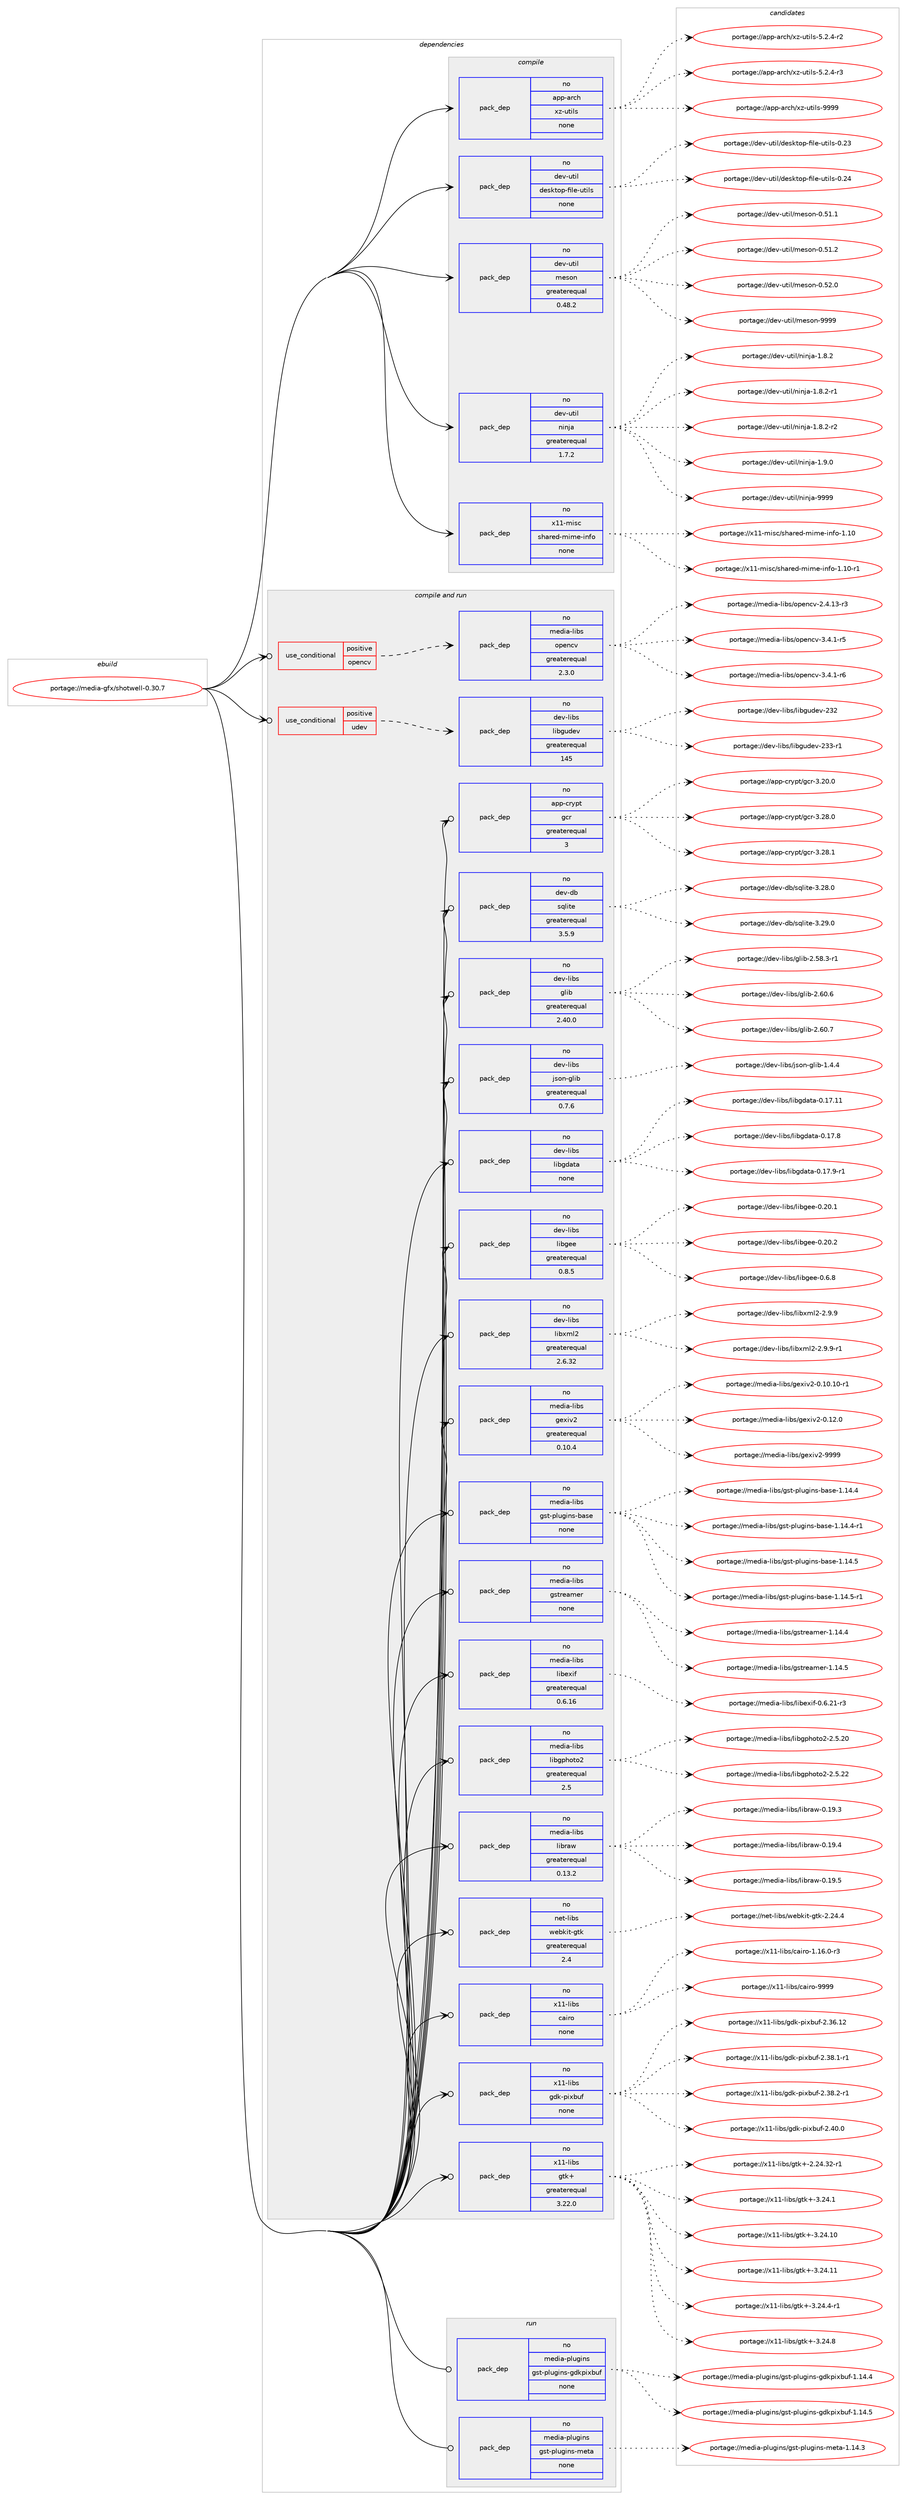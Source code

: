 digraph prolog {

# *************
# Graph options
# *************

newrank=true;
concentrate=true;
compound=true;
graph [rankdir=LR,fontname=Helvetica,fontsize=10,ranksep=1.5];#, ranksep=2.5, nodesep=0.2];
edge  [arrowhead=vee];
node  [fontname=Helvetica,fontsize=10];

# **********
# The ebuild
# **********

subgraph cluster_leftcol {
color=gray;
rank=same;
label=<<i>ebuild</i>>;
id [label="portage://media-gfx/shotwell-0.30.7", color=red, width=4, href="../media-gfx/shotwell-0.30.7.svg"];
}

# ****************
# The dependencies
# ****************

subgraph cluster_midcol {
color=gray;
label=<<i>dependencies</i>>;
subgraph cluster_compile {
fillcolor="#eeeeee";
style=filled;
label=<<i>compile</i>>;
subgraph pack232296 {
dependency316372 [label=<<TABLE BORDER="0" CELLBORDER="1" CELLSPACING="0" CELLPADDING="4" WIDTH="220"><TR><TD ROWSPAN="6" CELLPADDING="30">pack_dep</TD></TR><TR><TD WIDTH="110">no</TD></TR><TR><TD>app-arch</TD></TR><TR><TD>xz-utils</TD></TR><TR><TD>none</TD></TR><TR><TD></TD></TR></TABLE>>, shape=none, color=blue];
}
id:e -> dependency316372:w [weight=20,style="solid",arrowhead="vee"];
subgraph pack232297 {
dependency316373 [label=<<TABLE BORDER="0" CELLBORDER="1" CELLSPACING="0" CELLPADDING="4" WIDTH="220"><TR><TD ROWSPAN="6" CELLPADDING="30">pack_dep</TD></TR><TR><TD WIDTH="110">no</TD></TR><TR><TD>dev-util</TD></TR><TR><TD>desktop-file-utils</TD></TR><TR><TD>none</TD></TR><TR><TD></TD></TR></TABLE>>, shape=none, color=blue];
}
id:e -> dependency316373:w [weight=20,style="solid",arrowhead="vee"];
subgraph pack232298 {
dependency316374 [label=<<TABLE BORDER="0" CELLBORDER="1" CELLSPACING="0" CELLPADDING="4" WIDTH="220"><TR><TD ROWSPAN="6" CELLPADDING="30">pack_dep</TD></TR><TR><TD WIDTH="110">no</TD></TR><TR><TD>dev-util</TD></TR><TR><TD>meson</TD></TR><TR><TD>greaterequal</TD></TR><TR><TD>0.48.2</TD></TR></TABLE>>, shape=none, color=blue];
}
id:e -> dependency316374:w [weight=20,style="solid",arrowhead="vee"];
subgraph pack232299 {
dependency316375 [label=<<TABLE BORDER="0" CELLBORDER="1" CELLSPACING="0" CELLPADDING="4" WIDTH="220"><TR><TD ROWSPAN="6" CELLPADDING="30">pack_dep</TD></TR><TR><TD WIDTH="110">no</TD></TR><TR><TD>dev-util</TD></TR><TR><TD>ninja</TD></TR><TR><TD>greaterequal</TD></TR><TR><TD>1.7.2</TD></TR></TABLE>>, shape=none, color=blue];
}
id:e -> dependency316375:w [weight=20,style="solid",arrowhead="vee"];
subgraph pack232300 {
dependency316376 [label=<<TABLE BORDER="0" CELLBORDER="1" CELLSPACING="0" CELLPADDING="4" WIDTH="220"><TR><TD ROWSPAN="6" CELLPADDING="30">pack_dep</TD></TR><TR><TD WIDTH="110">no</TD></TR><TR><TD>x11-misc</TD></TR><TR><TD>shared-mime-info</TD></TR><TR><TD>none</TD></TR><TR><TD></TD></TR></TABLE>>, shape=none, color=blue];
}
id:e -> dependency316376:w [weight=20,style="solid",arrowhead="vee"];
}
subgraph cluster_compileandrun {
fillcolor="#eeeeee";
style=filled;
label=<<i>compile and run</i>>;
subgraph cond78980 {
dependency316377 [label=<<TABLE BORDER="0" CELLBORDER="1" CELLSPACING="0" CELLPADDING="4"><TR><TD ROWSPAN="3" CELLPADDING="10">use_conditional</TD></TR><TR><TD>positive</TD></TR><TR><TD>opencv</TD></TR></TABLE>>, shape=none, color=red];
subgraph pack232301 {
dependency316378 [label=<<TABLE BORDER="0" CELLBORDER="1" CELLSPACING="0" CELLPADDING="4" WIDTH="220"><TR><TD ROWSPAN="6" CELLPADDING="30">pack_dep</TD></TR><TR><TD WIDTH="110">no</TD></TR><TR><TD>media-libs</TD></TR><TR><TD>opencv</TD></TR><TR><TD>greaterequal</TD></TR><TR><TD>2.3.0</TD></TR></TABLE>>, shape=none, color=blue];
}
dependency316377:e -> dependency316378:w [weight=20,style="dashed",arrowhead="vee"];
}
id:e -> dependency316377:w [weight=20,style="solid",arrowhead="odotvee"];
subgraph cond78981 {
dependency316379 [label=<<TABLE BORDER="0" CELLBORDER="1" CELLSPACING="0" CELLPADDING="4"><TR><TD ROWSPAN="3" CELLPADDING="10">use_conditional</TD></TR><TR><TD>positive</TD></TR><TR><TD>udev</TD></TR></TABLE>>, shape=none, color=red];
subgraph pack232302 {
dependency316380 [label=<<TABLE BORDER="0" CELLBORDER="1" CELLSPACING="0" CELLPADDING="4" WIDTH="220"><TR><TD ROWSPAN="6" CELLPADDING="30">pack_dep</TD></TR><TR><TD WIDTH="110">no</TD></TR><TR><TD>dev-libs</TD></TR><TR><TD>libgudev</TD></TR><TR><TD>greaterequal</TD></TR><TR><TD>145</TD></TR></TABLE>>, shape=none, color=blue];
}
dependency316379:e -> dependency316380:w [weight=20,style="dashed",arrowhead="vee"];
}
id:e -> dependency316379:w [weight=20,style="solid",arrowhead="odotvee"];
subgraph pack232303 {
dependency316381 [label=<<TABLE BORDER="0" CELLBORDER="1" CELLSPACING="0" CELLPADDING="4" WIDTH="220"><TR><TD ROWSPAN="6" CELLPADDING="30">pack_dep</TD></TR><TR><TD WIDTH="110">no</TD></TR><TR><TD>app-crypt</TD></TR><TR><TD>gcr</TD></TR><TR><TD>greaterequal</TD></TR><TR><TD>3</TD></TR></TABLE>>, shape=none, color=blue];
}
id:e -> dependency316381:w [weight=20,style="solid",arrowhead="odotvee"];
subgraph pack232304 {
dependency316382 [label=<<TABLE BORDER="0" CELLBORDER="1" CELLSPACING="0" CELLPADDING="4" WIDTH="220"><TR><TD ROWSPAN="6" CELLPADDING="30">pack_dep</TD></TR><TR><TD WIDTH="110">no</TD></TR><TR><TD>dev-db</TD></TR><TR><TD>sqlite</TD></TR><TR><TD>greaterequal</TD></TR><TR><TD>3.5.9</TD></TR></TABLE>>, shape=none, color=blue];
}
id:e -> dependency316382:w [weight=20,style="solid",arrowhead="odotvee"];
subgraph pack232305 {
dependency316383 [label=<<TABLE BORDER="0" CELLBORDER="1" CELLSPACING="0" CELLPADDING="4" WIDTH="220"><TR><TD ROWSPAN="6" CELLPADDING="30">pack_dep</TD></TR><TR><TD WIDTH="110">no</TD></TR><TR><TD>dev-libs</TD></TR><TR><TD>glib</TD></TR><TR><TD>greaterequal</TD></TR><TR><TD>2.40.0</TD></TR></TABLE>>, shape=none, color=blue];
}
id:e -> dependency316383:w [weight=20,style="solid",arrowhead="odotvee"];
subgraph pack232306 {
dependency316384 [label=<<TABLE BORDER="0" CELLBORDER="1" CELLSPACING="0" CELLPADDING="4" WIDTH="220"><TR><TD ROWSPAN="6" CELLPADDING="30">pack_dep</TD></TR><TR><TD WIDTH="110">no</TD></TR><TR><TD>dev-libs</TD></TR><TR><TD>json-glib</TD></TR><TR><TD>greaterequal</TD></TR><TR><TD>0.7.6</TD></TR></TABLE>>, shape=none, color=blue];
}
id:e -> dependency316384:w [weight=20,style="solid",arrowhead="odotvee"];
subgraph pack232307 {
dependency316385 [label=<<TABLE BORDER="0" CELLBORDER="1" CELLSPACING="0" CELLPADDING="4" WIDTH="220"><TR><TD ROWSPAN="6" CELLPADDING="30">pack_dep</TD></TR><TR><TD WIDTH="110">no</TD></TR><TR><TD>dev-libs</TD></TR><TR><TD>libgdata</TD></TR><TR><TD>none</TD></TR><TR><TD></TD></TR></TABLE>>, shape=none, color=blue];
}
id:e -> dependency316385:w [weight=20,style="solid",arrowhead="odotvee"];
subgraph pack232308 {
dependency316386 [label=<<TABLE BORDER="0" CELLBORDER="1" CELLSPACING="0" CELLPADDING="4" WIDTH="220"><TR><TD ROWSPAN="6" CELLPADDING="30">pack_dep</TD></TR><TR><TD WIDTH="110">no</TD></TR><TR><TD>dev-libs</TD></TR><TR><TD>libgee</TD></TR><TR><TD>greaterequal</TD></TR><TR><TD>0.8.5</TD></TR></TABLE>>, shape=none, color=blue];
}
id:e -> dependency316386:w [weight=20,style="solid",arrowhead="odotvee"];
subgraph pack232309 {
dependency316387 [label=<<TABLE BORDER="0" CELLBORDER="1" CELLSPACING="0" CELLPADDING="4" WIDTH="220"><TR><TD ROWSPAN="6" CELLPADDING="30">pack_dep</TD></TR><TR><TD WIDTH="110">no</TD></TR><TR><TD>dev-libs</TD></TR><TR><TD>libxml2</TD></TR><TR><TD>greaterequal</TD></TR><TR><TD>2.6.32</TD></TR></TABLE>>, shape=none, color=blue];
}
id:e -> dependency316387:w [weight=20,style="solid",arrowhead="odotvee"];
subgraph pack232310 {
dependency316388 [label=<<TABLE BORDER="0" CELLBORDER="1" CELLSPACING="0" CELLPADDING="4" WIDTH="220"><TR><TD ROWSPAN="6" CELLPADDING="30">pack_dep</TD></TR><TR><TD WIDTH="110">no</TD></TR><TR><TD>media-libs</TD></TR><TR><TD>gexiv2</TD></TR><TR><TD>greaterequal</TD></TR><TR><TD>0.10.4</TD></TR></TABLE>>, shape=none, color=blue];
}
id:e -> dependency316388:w [weight=20,style="solid",arrowhead="odotvee"];
subgraph pack232311 {
dependency316389 [label=<<TABLE BORDER="0" CELLBORDER="1" CELLSPACING="0" CELLPADDING="4" WIDTH="220"><TR><TD ROWSPAN="6" CELLPADDING="30">pack_dep</TD></TR><TR><TD WIDTH="110">no</TD></TR><TR><TD>media-libs</TD></TR><TR><TD>gst-plugins-base</TD></TR><TR><TD>none</TD></TR><TR><TD></TD></TR></TABLE>>, shape=none, color=blue];
}
id:e -> dependency316389:w [weight=20,style="solid",arrowhead="odotvee"];
subgraph pack232312 {
dependency316390 [label=<<TABLE BORDER="0" CELLBORDER="1" CELLSPACING="0" CELLPADDING="4" WIDTH="220"><TR><TD ROWSPAN="6" CELLPADDING="30">pack_dep</TD></TR><TR><TD WIDTH="110">no</TD></TR><TR><TD>media-libs</TD></TR><TR><TD>gstreamer</TD></TR><TR><TD>none</TD></TR><TR><TD></TD></TR></TABLE>>, shape=none, color=blue];
}
id:e -> dependency316390:w [weight=20,style="solid",arrowhead="odotvee"];
subgraph pack232313 {
dependency316391 [label=<<TABLE BORDER="0" CELLBORDER="1" CELLSPACING="0" CELLPADDING="4" WIDTH="220"><TR><TD ROWSPAN="6" CELLPADDING="30">pack_dep</TD></TR><TR><TD WIDTH="110">no</TD></TR><TR><TD>media-libs</TD></TR><TR><TD>libexif</TD></TR><TR><TD>greaterequal</TD></TR><TR><TD>0.6.16</TD></TR></TABLE>>, shape=none, color=blue];
}
id:e -> dependency316391:w [weight=20,style="solid",arrowhead="odotvee"];
subgraph pack232314 {
dependency316392 [label=<<TABLE BORDER="0" CELLBORDER="1" CELLSPACING="0" CELLPADDING="4" WIDTH="220"><TR><TD ROWSPAN="6" CELLPADDING="30">pack_dep</TD></TR><TR><TD WIDTH="110">no</TD></TR><TR><TD>media-libs</TD></TR><TR><TD>libgphoto2</TD></TR><TR><TD>greaterequal</TD></TR><TR><TD>2.5</TD></TR></TABLE>>, shape=none, color=blue];
}
id:e -> dependency316392:w [weight=20,style="solid",arrowhead="odotvee"];
subgraph pack232315 {
dependency316393 [label=<<TABLE BORDER="0" CELLBORDER="1" CELLSPACING="0" CELLPADDING="4" WIDTH="220"><TR><TD ROWSPAN="6" CELLPADDING="30">pack_dep</TD></TR><TR><TD WIDTH="110">no</TD></TR><TR><TD>media-libs</TD></TR><TR><TD>libraw</TD></TR><TR><TD>greaterequal</TD></TR><TR><TD>0.13.2</TD></TR></TABLE>>, shape=none, color=blue];
}
id:e -> dependency316393:w [weight=20,style="solid",arrowhead="odotvee"];
subgraph pack232316 {
dependency316394 [label=<<TABLE BORDER="0" CELLBORDER="1" CELLSPACING="0" CELLPADDING="4" WIDTH="220"><TR><TD ROWSPAN="6" CELLPADDING="30">pack_dep</TD></TR><TR><TD WIDTH="110">no</TD></TR><TR><TD>net-libs</TD></TR><TR><TD>webkit-gtk</TD></TR><TR><TD>greaterequal</TD></TR><TR><TD>2.4</TD></TR></TABLE>>, shape=none, color=blue];
}
id:e -> dependency316394:w [weight=20,style="solid",arrowhead="odotvee"];
subgraph pack232317 {
dependency316395 [label=<<TABLE BORDER="0" CELLBORDER="1" CELLSPACING="0" CELLPADDING="4" WIDTH="220"><TR><TD ROWSPAN="6" CELLPADDING="30">pack_dep</TD></TR><TR><TD WIDTH="110">no</TD></TR><TR><TD>x11-libs</TD></TR><TR><TD>cairo</TD></TR><TR><TD>none</TD></TR><TR><TD></TD></TR></TABLE>>, shape=none, color=blue];
}
id:e -> dependency316395:w [weight=20,style="solid",arrowhead="odotvee"];
subgraph pack232318 {
dependency316396 [label=<<TABLE BORDER="0" CELLBORDER="1" CELLSPACING="0" CELLPADDING="4" WIDTH="220"><TR><TD ROWSPAN="6" CELLPADDING="30">pack_dep</TD></TR><TR><TD WIDTH="110">no</TD></TR><TR><TD>x11-libs</TD></TR><TR><TD>gdk-pixbuf</TD></TR><TR><TD>none</TD></TR><TR><TD></TD></TR></TABLE>>, shape=none, color=blue];
}
id:e -> dependency316396:w [weight=20,style="solid",arrowhead="odotvee"];
subgraph pack232319 {
dependency316397 [label=<<TABLE BORDER="0" CELLBORDER="1" CELLSPACING="0" CELLPADDING="4" WIDTH="220"><TR><TD ROWSPAN="6" CELLPADDING="30">pack_dep</TD></TR><TR><TD WIDTH="110">no</TD></TR><TR><TD>x11-libs</TD></TR><TR><TD>gtk+</TD></TR><TR><TD>greaterequal</TD></TR><TR><TD>3.22.0</TD></TR></TABLE>>, shape=none, color=blue];
}
id:e -> dependency316397:w [weight=20,style="solid",arrowhead="odotvee"];
}
subgraph cluster_run {
fillcolor="#eeeeee";
style=filled;
label=<<i>run</i>>;
subgraph pack232320 {
dependency316398 [label=<<TABLE BORDER="0" CELLBORDER="1" CELLSPACING="0" CELLPADDING="4" WIDTH="220"><TR><TD ROWSPAN="6" CELLPADDING="30">pack_dep</TD></TR><TR><TD WIDTH="110">no</TD></TR><TR><TD>media-plugins</TD></TR><TR><TD>gst-plugins-gdkpixbuf</TD></TR><TR><TD>none</TD></TR><TR><TD></TD></TR></TABLE>>, shape=none, color=blue];
}
id:e -> dependency316398:w [weight=20,style="solid",arrowhead="odot"];
subgraph pack232321 {
dependency316399 [label=<<TABLE BORDER="0" CELLBORDER="1" CELLSPACING="0" CELLPADDING="4" WIDTH="220"><TR><TD ROWSPAN="6" CELLPADDING="30">pack_dep</TD></TR><TR><TD WIDTH="110">no</TD></TR><TR><TD>media-plugins</TD></TR><TR><TD>gst-plugins-meta</TD></TR><TR><TD>none</TD></TR><TR><TD></TD></TR></TABLE>>, shape=none, color=blue];
}
id:e -> dependency316399:w [weight=20,style="solid",arrowhead="odot"];
}
}

# **************
# The candidates
# **************

subgraph cluster_choices {
rank=same;
color=gray;
label=<<i>candidates</i>>;

subgraph choice232296 {
color=black;
nodesep=1;
choiceportage9711211245971149910447120122451171161051081154553465046524511450 [label="portage://app-arch/xz-utils-5.2.4-r2", color=red, width=4,href="../app-arch/xz-utils-5.2.4-r2.svg"];
choiceportage9711211245971149910447120122451171161051081154553465046524511451 [label="portage://app-arch/xz-utils-5.2.4-r3", color=red, width=4,href="../app-arch/xz-utils-5.2.4-r3.svg"];
choiceportage9711211245971149910447120122451171161051081154557575757 [label="portage://app-arch/xz-utils-9999", color=red, width=4,href="../app-arch/xz-utils-9999.svg"];
dependency316372:e -> choiceportage9711211245971149910447120122451171161051081154553465046524511450:w [style=dotted,weight="100"];
dependency316372:e -> choiceportage9711211245971149910447120122451171161051081154553465046524511451:w [style=dotted,weight="100"];
dependency316372:e -> choiceportage9711211245971149910447120122451171161051081154557575757:w [style=dotted,weight="100"];
}
subgraph choice232297 {
color=black;
nodesep=1;
choiceportage100101118451171161051084710010111510711611111245102105108101451171161051081154548465051 [label="portage://dev-util/desktop-file-utils-0.23", color=red, width=4,href="../dev-util/desktop-file-utils-0.23.svg"];
choiceportage100101118451171161051084710010111510711611111245102105108101451171161051081154548465052 [label="portage://dev-util/desktop-file-utils-0.24", color=red, width=4,href="../dev-util/desktop-file-utils-0.24.svg"];
dependency316373:e -> choiceportage100101118451171161051084710010111510711611111245102105108101451171161051081154548465051:w [style=dotted,weight="100"];
dependency316373:e -> choiceportage100101118451171161051084710010111510711611111245102105108101451171161051081154548465052:w [style=dotted,weight="100"];
}
subgraph choice232298 {
color=black;
nodesep=1;
choiceportage100101118451171161051084710910111511111045484653494649 [label="portage://dev-util/meson-0.51.1", color=red, width=4,href="../dev-util/meson-0.51.1.svg"];
choiceportage100101118451171161051084710910111511111045484653494650 [label="portage://dev-util/meson-0.51.2", color=red, width=4,href="../dev-util/meson-0.51.2.svg"];
choiceportage100101118451171161051084710910111511111045484653504648 [label="portage://dev-util/meson-0.52.0", color=red, width=4,href="../dev-util/meson-0.52.0.svg"];
choiceportage10010111845117116105108471091011151111104557575757 [label="portage://dev-util/meson-9999", color=red, width=4,href="../dev-util/meson-9999.svg"];
dependency316374:e -> choiceportage100101118451171161051084710910111511111045484653494649:w [style=dotted,weight="100"];
dependency316374:e -> choiceportage100101118451171161051084710910111511111045484653494650:w [style=dotted,weight="100"];
dependency316374:e -> choiceportage100101118451171161051084710910111511111045484653504648:w [style=dotted,weight="100"];
dependency316374:e -> choiceportage10010111845117116105108471091011151111104557575757:w [style=dotted,weight="100"];
}
subgraph choice232299 {
color=black;
nodesep=1;
choiceportage100101118451171161051084711010511010697454946564650 [label="portage://dev-util/ninja-1.8.2", color=red, width=4,href="../dev-util/ninja-1.8.2.svg"];
choiceportage1001011184511711610510847110105110106974549465646504511449 [label="portage://dev-util/ninja-1.8.2-r1", color=red, width=4,href="../dev-util/ninja-1.8.2-r1.svg"];
choiceportage1001011184511711610510847110105110106974549465646504511450 [label="portage://dev-util/ninja-1.8.2-r2", color=red, width=4,href="../dev-util/ninja-1.8.2-r2.svg"];
choiceportage100101118451171161051084711010511010697454946574648 [label="portage://dev-util/ninja-1.9.0", color=red, width=4,href="../dev-util/ninja-1.9.0.svg"];
choiceportage1001011184511711610510847110105110106974557575757 [label="portage://dev-util/ninja-9999", color=red, width=4,href="../dev-util/ninja-9999.svg"];
dependency316375:e -> choiceportage100101118451171161051084711010511010697454946564650:w [style=dotted,weight="100"];
dependency316375:e -> choiceportage1001011184511711610510847110105110106974549465646504511449:w [style=dotted,weight="100"];
dependency316375:e -> choiceportage1001011184511711610510847110105110106974549465646504511450:w [style=dotted,weight="100"];
dependency316375:e -> choiceportage100101118451171161051084711010511010697454946574648:w [style=dotted,weight="100"];
dependency316375:e -> choiceportage1001011184511711610510847110105110106974557575757:w [style=dotted,weight="100"];
}
subgraph choice232300 {
color=black;
nodesep=1;
choiceportage12049494510910511599471151049711410110045109105109101451051101021114549464948 [label="portage://x11-misc/shared-mime-info-1.10", color=red, width=4,href="../x11-misc/shared-mime-info-1.10.svg"];
choiceportage120494945109105115994711510497114101100451091051091014510511010211145494649484511449 [label="portage://x11-misc/shared-mime-info-1.10-r1", color=red, width=4,href="../x11-misc/shared-mime-info-1.10-r1.svg"];
dependency316376:e -> choiceportage12049494510910511599471151049711410110045109105109101451051101021114549464948:w [style=dotted,weight="100"];
dependency316376:e -> choiceportage120494945109105115994711510497114101100451091051091014510511010211145494649484511449:w [style=dotted,weight="100"];
}
subgraph choice232301 {
color=black;
nodesep=1;
choiceportage1091011001059745108105981154711111210111099118455046524649514511451 [label="portage://media-libs/opencv-2.4.13-r3", color=red, width=4,href="../media-libs/opencv-2.4.13-r3.svg"];
choiceportage10910110010597451081059811547111112101110991184551465246494511453 [label="portage://media-libs/opencv-3.4.1-r5", color=red, width=4,href="../media-libs/opencv-3.4.1-r5.svg"];
choiceportage10910110010597451081059811547111112101110991184551465246494511454 [label="portage://media-libs/opencv-3.4.1-r6", color=red, width=4,href="../media-libs/opencv-3.4.1-r6.svg"];
dependency316378:e -> choiceportage1091011001059745108105981154711111210111099118455046524649514511451:w [style=dotted,weight="100"];
dependency316378:e -> choiceportage10910110010597451081059811547111112101110991184551465246494511453:w [style=dotted,weight="100"];
dependency316378:e -> choiceportage10910110010597451081059811547111112101110991184551465246494511454:w [style=dotted,weight="100"];
}
subgraph choice232302 {
color=black;
nodesep=1;
choiceportage1001011184510810598115471081059810311710010111845505150 [label="portage://dev-libs/libgudev-232", color=red, width=4,href="../dev-libs/libgudev-232.svg"];
choiceportage10010111845108105981154710810598103117100101118455051514511449 [label="portage://dev-libs/libgudev-233-r1", color=red, width=4,href="../dev-libs/libgudev-233-r1.svg"];
dependency316380:e -> choiceportage1001011184510810598115471081059810311710010111845505150:w [style=dotted,weight="100"];
dependency316380:e -> choiceportage10010111845108105981154710810598103117100101118455051514511449:w [style=dotted,weight="100"];
}
subgraph choice232303 {
color=black;
nodesep=1;
choiceportage971121124599114121112116471039911445514650484648 [label="portage://app-crypt/gcr-3.20.0", color=red, width=4,href="../app-crypt/gcr-3.20.0.svg"];
choiceportage971121124599114121112116471039911445514650564648 [label="portage://app-crypt/gcr-3.28.0", color=red, width=4,href="../app-crypt/gcr-3.28.0.svg"];
choiceportage971121124599114121112116471039911445514650564649 [label="portage://app-crypt/gcr-3.28.1", color=red, width=4,href="../app-crypt/gcr-3.28.1.svg"];
dependency316381:e -> choiceportage971121124599114121112116471039911445514650484648:w [style=dotted,weight="100"];
dependency316381:e -> choiceportage971121124599114121112116471039911445514650564648:w [style=dotted,weight="100"];
dependency316381:e -> choiceportage971121124599114121112116471039911445514650564649:w [style=dotted,weight="100"];
}
subgraph choice232304 {
color=black;
nodesep=1;
choiceportage10010111845100984711511310810511610145514650564648 [label="portage://dev-db/sqlite-3.28.0", color=red, width=4,href="../dev-db/sqlite-3.28.0.svg"];
choiceportage10010111845100984711511310810511610145514650574648 [label="portage://dev-db/sqlite-3.29.0", color=red, width=4,href="../dev-db/sqlite-3.29.0.svg"];
dependency316382:e -> choiceportage10010111845100984711511310810511610145514650564648:w [style=dotted,weight="100"];
dependency316382:e -> choiceportage10010111845100984711511310810511610145514650574648:w [style=dotted,weight="100"];
}
subgraph choice232305 {
color=black;
nodesep=1;
choiceportage10010111845108105981154710310810598455046535646514511449 [label="portage://dev-libs/glib-2.58.3-r1", color=red, width=4,href="../dev-libs/glib-2.58.3-r1.svg"];
choiceportage1001011184510810598115471031081059845504654484654 [label="portage://dev-libs/glib-2.60.6", color=red, width=4,href="../dev-libs/glib-2.60.6.svg"];
choiceportage1001011184510810598115471031081059845504654484655 [label="portage://dev-libs/glib-2.60.7", color=red, width=4,href="../dev-libs/glib-2.60.7.svg"];
dependency316383:e -> choiceportage10010111845108105981154710310810598455046535646514511449:w [style=dotted,weight="100"];
dependency316383:e -> choiceportage1001011184510810598115471031081059845504654484654:w [style=dotted,weight="100"];
dependency316383:e -> choiceportage1001011184510810598115471031081059845504654484655:w [style=dotted,weight="100"];
}
subgraph choice232306 {
color=black;
nodesep=1;
choiceportage1001011184510810598115471061151111104510310810598454946524652 [label="portage://dev-libs/json-glib-1.4.4", color=red, width=4,href="../dev-libs/json-glib-1.4.4.svg"];
dependency316384:e -> choiceportage1001011184510810598115471061151111104510310810598454946524652:w [style=dotted,weight="100"];
}
subgraph choice232307 {
color=black;
nodesep=1;
choiceportage1001011184510810598115471081059810310097116974548464955464949 [label="portage://dev-libs/libgdata-0.17.11", color=red, width=4,href="../dev-libs/libgdata-0.17.11.svg"];
choiceportage10010111845108105981154710810598103100971169745484649554656 [label="portage://dev-libs/libgdata-0.17.8", color=red, width=4,href="../dev-libs/libgdata-0.17.8.svg"];
choiceportage100101118451081059811547108105981031009711697454846495546574511449 [label="portage://dev-libs/libgdata-0.17.9-r1", color=red, width=4,href="../dev-libs/libgdata-0.17.9-r1.svg"];
dependency316385:e -> choiceportage1001011184510810598115471081059810310097116974548464955464949:w [style=dotted,weight="100"];
dependency316385:e -> choiceportage10010111845108105981154710810598103100971169745484649554656:w [style=dotted,weight="100"];
dependency316385:e -> choiceportage100101118451081059811547108105981031009711697454846495546574511449:w [style=dotted,weight="100"];
}
subgraph choice232308 {
color=black;
nodesep=1;
choiceportage1001011184510810598115471081059810310110145484650484649 [label="portage://dev-libs/libgee-0.20.1", color=red, width=4,href="../dev-libs/libgee-0.20.1.svg"];
choiceportage1001011184510810598115471081059810310110145484650484650 [label="portage://dev-libs/libgee-0.20.2", color=red, width=4,href="../dev-libs/libgee-0.20.2.svg"];
choiceportage10010111845108105981154710810598103101101454846544656 [label="portage://dev-libs/libgee-0.6.8", color=red, width=4,href="../dev-libs/libgee-0.6.8.svg"];
dependency316386:e -> choiceportage1001011184510810598115471081059810310110145484650484649:w [style=dotted,weight="100"];
dependency316386:e -> choiceportage1001011184510810598115471081059810310110145484650484650:w [style=dotted,weight="100"];
dependency316386:e -> choiceportage10010111845108105981154710810598103101101454846544656:w [style=dotted,weight="100"];
}
subgraph choice232309 {
color=black;
nodesep=1;
choiceportage1001011184510810598115471081059812010910850455046574657 [label="portage://dev-libs/libxml2-2.9.9", color=red, width=4,href="../dev-libs/libxml2-2.9.9.svg"];
choiceportage10010111845108105981154710810598120109108504550465746574511449 [label="portage://dev-libs/libxml2-2.9.9-r1", color=red, width=4,href="../dev-libs/libxml2-2.9.9-r1.svg"];
dependency316387:e -> choiceportage1001011184510810598115471081059812010910850455046574657:w [style=dotted,weight="100"];
dependency316387:e -> choiceportage10010111845108105981154710810598120109108504550465746574511449:w [style=dotted,weight="100"];
}
subgraph choice232310 {
color=black;
nodesep=1;
choiceportage109101100105974510810598115471031011201051185045484649484649484511449 [label="portage://media-libs/gexiv2-0.10.10-r1", color=red, width=4,href="../media-libs/gexiv2-0.10.10-r1.svg"];
choiceportage109101100105974510810598115471031011201051185045484649504648 [label="portage://media-libs/gexiv2-0.12.0", color=red, width=4,href="../media-libs/gexiv2-0.12.0.svg"];
choiceportage10910110010597451081059811547103101120105118504557575757 [label="portage://media-libs/gexiv2-9999", color=red, width=4,href="../media-libs/gexiv2-9999.svg"];
dependency316388:e -> choiceportage109101100105974510810598115471031011201051185045484649484649484511449:w [style=dotted,weight="100"];
dependency316388:e -> choiceportage109101100105974510810598115471031011201051185045484649504648:w [style=dotted,weight="100"];
dependency316388:e -> choiceportage10910110010597451081059811547103101120105118504557575757:w [style=dotted,weight="100"];
}
subgraph choice232311 {
color=black;
nodesep=1;
choiceportage109101100105974510810598115471031151164511210811710310511011545989711510145494649524652 [label="portage://media-libs/gst-plugins-base-1.14.4", color=red, width=4,href="../media-libs/gst-plugins-base-1.14.4.svg"];
choiceportage1091011001059745108105981154710311511645112108117103105110115459897115101454946495246524511449 [label="portage://media-libs/gst-plugins-base-1.14.4-r1", color=red, width=4,href="../media-libs/gst-plugins-base-1.14.4-r1.svg"];
choiceportage109101100105974510810598115471031151164511210811710310511011545989711510145494649524653 [label="portage://media-libs/gst-plugins-base-1.14.5", color=red, width=4,href="../media-libs/gst-plugins-base-1.14.5.svg"];
choiceportage1091011001059745108105981154710311511645112108117103105110115459897115101454946495246534511449 [label="portage://media-libs/gst-plugins-base-1.14.5-r1", color=red, width=4,href="../media-libs/gst-plugins-base-1.14.5-r1.svg"];
dependency316389:e -> choiceportage109101100105974510810598115471031151164511210811710310511011545989711510145494649524652:w [style=dotted,weight="100"];
dependency316389:e -> choiceportage1091011001059745108105981154710311511645112108117103105110115459897115101454946495246524511449:w [style=dotted,weight="100"];
dependency316389:e -> choiceportage109101100105974510810598115471031151164511210811710310511011545989711510145494649524653:w [style=dotted,weight="100"];
dependency316389:e -> choiceportage1091011001059745108105981154710311511645112108117103105110115459897115101454946495246534511449:w [style=dotted,weight="100"];
}
subgraph choice232312 {
color=black;
nodesep=1;
choiceportage109101100105974510810598115471031151161141019710910111445494649524652 [label="portage://media-libs/gstreamer-1.14.4", color=red, width=4,href="../media-libs/gstreamer-1.14.4.svg"];
choiceportage109101100105974510810598115471031151161141019710910111445494649524653 [label="portage://media-libs/gstreamer-1.14.5", color=red, width=4,href="../media-libs/gstreamer-1.14.5.svg"];
dependency316390:e -> choiceportage109101100105974510810598115471031151161141019710910111445494649524652:w [style=dotted,weight="100"];
dependency316390:e -> choiceportage109101100105974510810598115471031151161141019710910111445494649524653:w [style=dotted,weight="100"];
}
subgraph choice232313 {
color=black;
nodesep=1;
choiceportage1091011001059745108105981154710810598101120105102454846544650494511451 [label="portage://media-libs/libexif-0.6.21-r3", color=red, width=4,href="../media-libs/libexif-0.6.21-r3.svg"];
dependency316391:e -> choiceportage1091011001059745108105981154710810598101120105102454846544650494511451:w [style=dotted,weight="100"];
}
subgraph choice232314 {
color=black;
nodesep=1;
choiceportage10910110010597451081059811547108105981031121041111161115045504653465048 [label="portage://media-libs/libgphoto2-2.5.20", color=red, width=4,href="../media-libs/libgphoto2-2.5.20.svg"];
choiceportage10910110010597451081059811547108105981031121041111161115045504653465050 [label="portage://media-libs/libgphoto2-2.5.22", color=red, width=4,href="../media-libs/libgphoto2-2.5.22.svg"];
dependency316392:e -> choiceportage10910110010597451081059811547108105981031121041111161115045504653465048:w [style=dotted,weight="100"];
dependency316392:e -> choiceportage10910110010597451081059811547108105981031121041111161115045504653465050:w [style=dotted,weight="100"];
}
subgraph choice232315 {
color=black;
nodesep=1;
choiceportage10910110010597451081059811547108105981149711945484649574651 [label="portage://media-libs/libraw-0.19.3", color=red, width=4,href="../media-libs/libraw-0.19.3.svg"];
choiceportage10910110010597451081059811547108105981149711945484649574652 [label="portage://media-libs/libraw-0.19.4", color=red, width=4,href="../media-libs/libraw-0.19.4.svg"];
choiceportage10910110010597451081059811547108105981149711945484649574653 [label="portage://media-libs/libraw-0.19.5", color=red, width=4,href="../media-libs/libraw-0.19.5.svg"];
dependency316393:e -> choiceportage10910110010597451081059811547108105981149711945484649574651:w [style=dotted,weight="100"];
dependency316393:e -> choiceportage10910110010597451081059811547108105981149711945484649574652:w [style=dotted,weight="100"];
dependency316393:e -> choiceportage10910110010597451081059811547108105981149711945484649574653:w [style=dotted,weight="100"];
}
subgraph choice232316 {
color=black;
nodesep=1;
choiceportage110101116451081059811547119101981071051164510311610745504650524652 [label="portage://net-libs/webkit-gtk-2.24.4", color=red, width=4,href="../net-libs/webkit-gtk-2.24.4.svg"];
dependency316394:e -> choiceportage110101116451081059811547119101981071051164510311610745504650524652:w [style=dotted,weight="100"];
}
subgraph choice232317 {
color=black;
nodesep=1;
choiceportage12049494510810598115479997105114111454946495446484511451 [label="portage://x11-libs/cairo-1.16.0-r3", color=red, width=4,href="../x11-libs/cairo-1.16.0-r3.svg"];
choiceportage120494945108105981154799971051141114557575757 [label="portage://x11-libs/cairo-9999", color=red, width=4,href="../x11-libs/cairo-9999.svg"];
dependency316395:e -> choiceportage12049494510810598115479997105114111454946495446484511451:w [style=dotted,weight="100"];
dependency316395:e -> choiceportage120494945108105981154799971051141114557575757:w [style=dotted,weight="100"];
}
subgraph choice232318 {
color=black;
nodesep=1;
choiceportage120494945108105981154710310010745112105120981171024550465154464950 [label="portage://x11-libs/gdk-pixbuf-2.36.12", color=red, width=4,href="../x11-libs/gdk-pixbuf-2.36.12.svg"];
choiceportage12049494510810598115471031001074511210512098117102455046515646494511449 [label="portage://x11-libs/gdk-pixbuf-2.38.1-r1", color=red, width=4,href="../x11-libs/gdk-pixbuf-2.38.1-r1.svg"];
choiceportage12049494510810598115471031001074511210512098117102455046515646504511449 [label="portage://x11-libs/gdk-pixbuf-2.38.2-r1", color=red, width=4,href="../x11-libs/gdk-pixbuf-2.38.2-r1.svg"];
choiceportage1204949451081059811547103100107451121051209811710245504652484648 [label="portage://x11-libs/gdk-pixbuf-2.40.0", color=red, width=4,href="../x11-libs/gdk-pixbuf-2.40.0.svg"];
dependency316396:e -> choiceportage120494945108105981154710310010745112105120981171024550465154464950:w [style=dotted,weight="100"];
dependency316396:e -> choiceportage12049494510810598115471031001074511210512098117102455046515646494511449:w [style=dotted,weight="100"];
dependency316396:e -> choiceportage12049494510810598115471031001074511210512098117102455046515646504511449:w [style=dotted,weight="100"];
dependency316396:e -> choiceportage1204949451081059811547103100107451121051209811710245504652484648:w [style=dotted,weight="100"];
}
subgraph choice232319 {
color=black;
nodesep=1;
choiceportage12049494510810598115471031161074345504650524651504511449 [label="portage://x11-libs/gtk+-2.24.32-r1", color=red, width=4,href="../x11-libs/gtk+-2.24.32-r1.svg"];
choiceportage12049494510810598115471031161074345514650524649 [label="portage://x11-libs/gtk+-3.24.1", color=red, width=4,href="../x11-libs/gtk+-3.24.1.svg"];
choiceportage1204949451081059811547103116107434551465052464948 [label="portage://x11-libs/gtk+-3.24.10", color=red, width=4,href="../x11-libs/gtk+-3.24.10.svg"];
choiceportage1204949451081059811547103116107434551465052464949 [label="portage://x11-libs/gtk+-3.24.11", color=red, width=4,href="../x11-libs/gtk+-3.24.11.svg"];
choiceportage120494945108105981154710311610743455146505246524511449 [label="portage://x11-libs/gtk+-3.24.4-r1", color=red, width=4,href="../x11-libs/gtk+-3.24.4-r1.svg"];
choiceportage12049494510810598115471031161074345514650524656 [label="portage://x11-libs/gtk+-3.24.8", color=red, width=4,href="../x11-libs/gtk+-3.24.8.svg"];
dependency316397:e -> choiceportage12049494510810598115471031161074345504650524651504511449:w [style=dotted,weight="100"];
dependency316397:e -> choiceportage12049494510810598115471031161074345514650524649:w [style=dotted,weight="100"];
dependency316397:e -> choiceportage1204949451081059811547103116107434551465052464948:w [style=dotted,weight="100"];
dependency316397:e -> choiceportage1204949451081059811547103116107434551465052464949:w [style=dotted,weight="100"];
dependency316397:e -> choiceportage120494945108105981154710311610743455146505246524511449:w [style=dotted,weight="100"];
dependency316397:e -> choiceportage12049494510810598115471031161074345514650524656:w [style=dotted,weight="100"];
}
subgraph choice232320 {
color=black;
nodesep=1;
choiceportage10910110010597451121081171031051101154710311511645112108117103105110115451031001071121051209811710245494649524652 [label="portage://media-plugins/gst-plugins-gdkpixbuf-1.14.4", color=red, width=4,href="../media-plugins/gst-plugins-gdkpixbuf-1.14.4.svg"];
choiceportage10910110010597451121081171031051101154710311511645112108117103105110115451031001071121051209811710245494649524653 [label="portage://media-plugins/gst-plugins-gdkpixbuf-1.14.5", color=red, width=4,href="../media-plugins/gst-plugins-gdkpixbuf-1.14.5.svg"];
dependency316398:e -> choiceportage10910110010597451121081171031051101154710311511645112108117103105110115451031001071121051209811710245494649524652:w [style=dotted,weight="100"];
dependency316398:e -> choiceportage10910110010597451121081171031051101154710311511645112108117103105110115451031001071121051209811710245494649524653:w [style=dotted,weight="100"];
}
subgraph choice232321 {
color=black;
nodesep=1;
choiceportage10910110010597451121081171031051101154710311511645112108117103105110115451091011169745494649524651 [label="portage://media-plugins/gst-plugins-meta-1.14.3", color=red, width=4,href="../media-plugins/gst-plugins-meta-1.14.3.svg"];
dependency316399:e -> choiceportage10910110010597451121081171031051101154710311511645112108117103105110115451091011169745494649524651:w [style=dotted,weight="100"];
}
}

}
